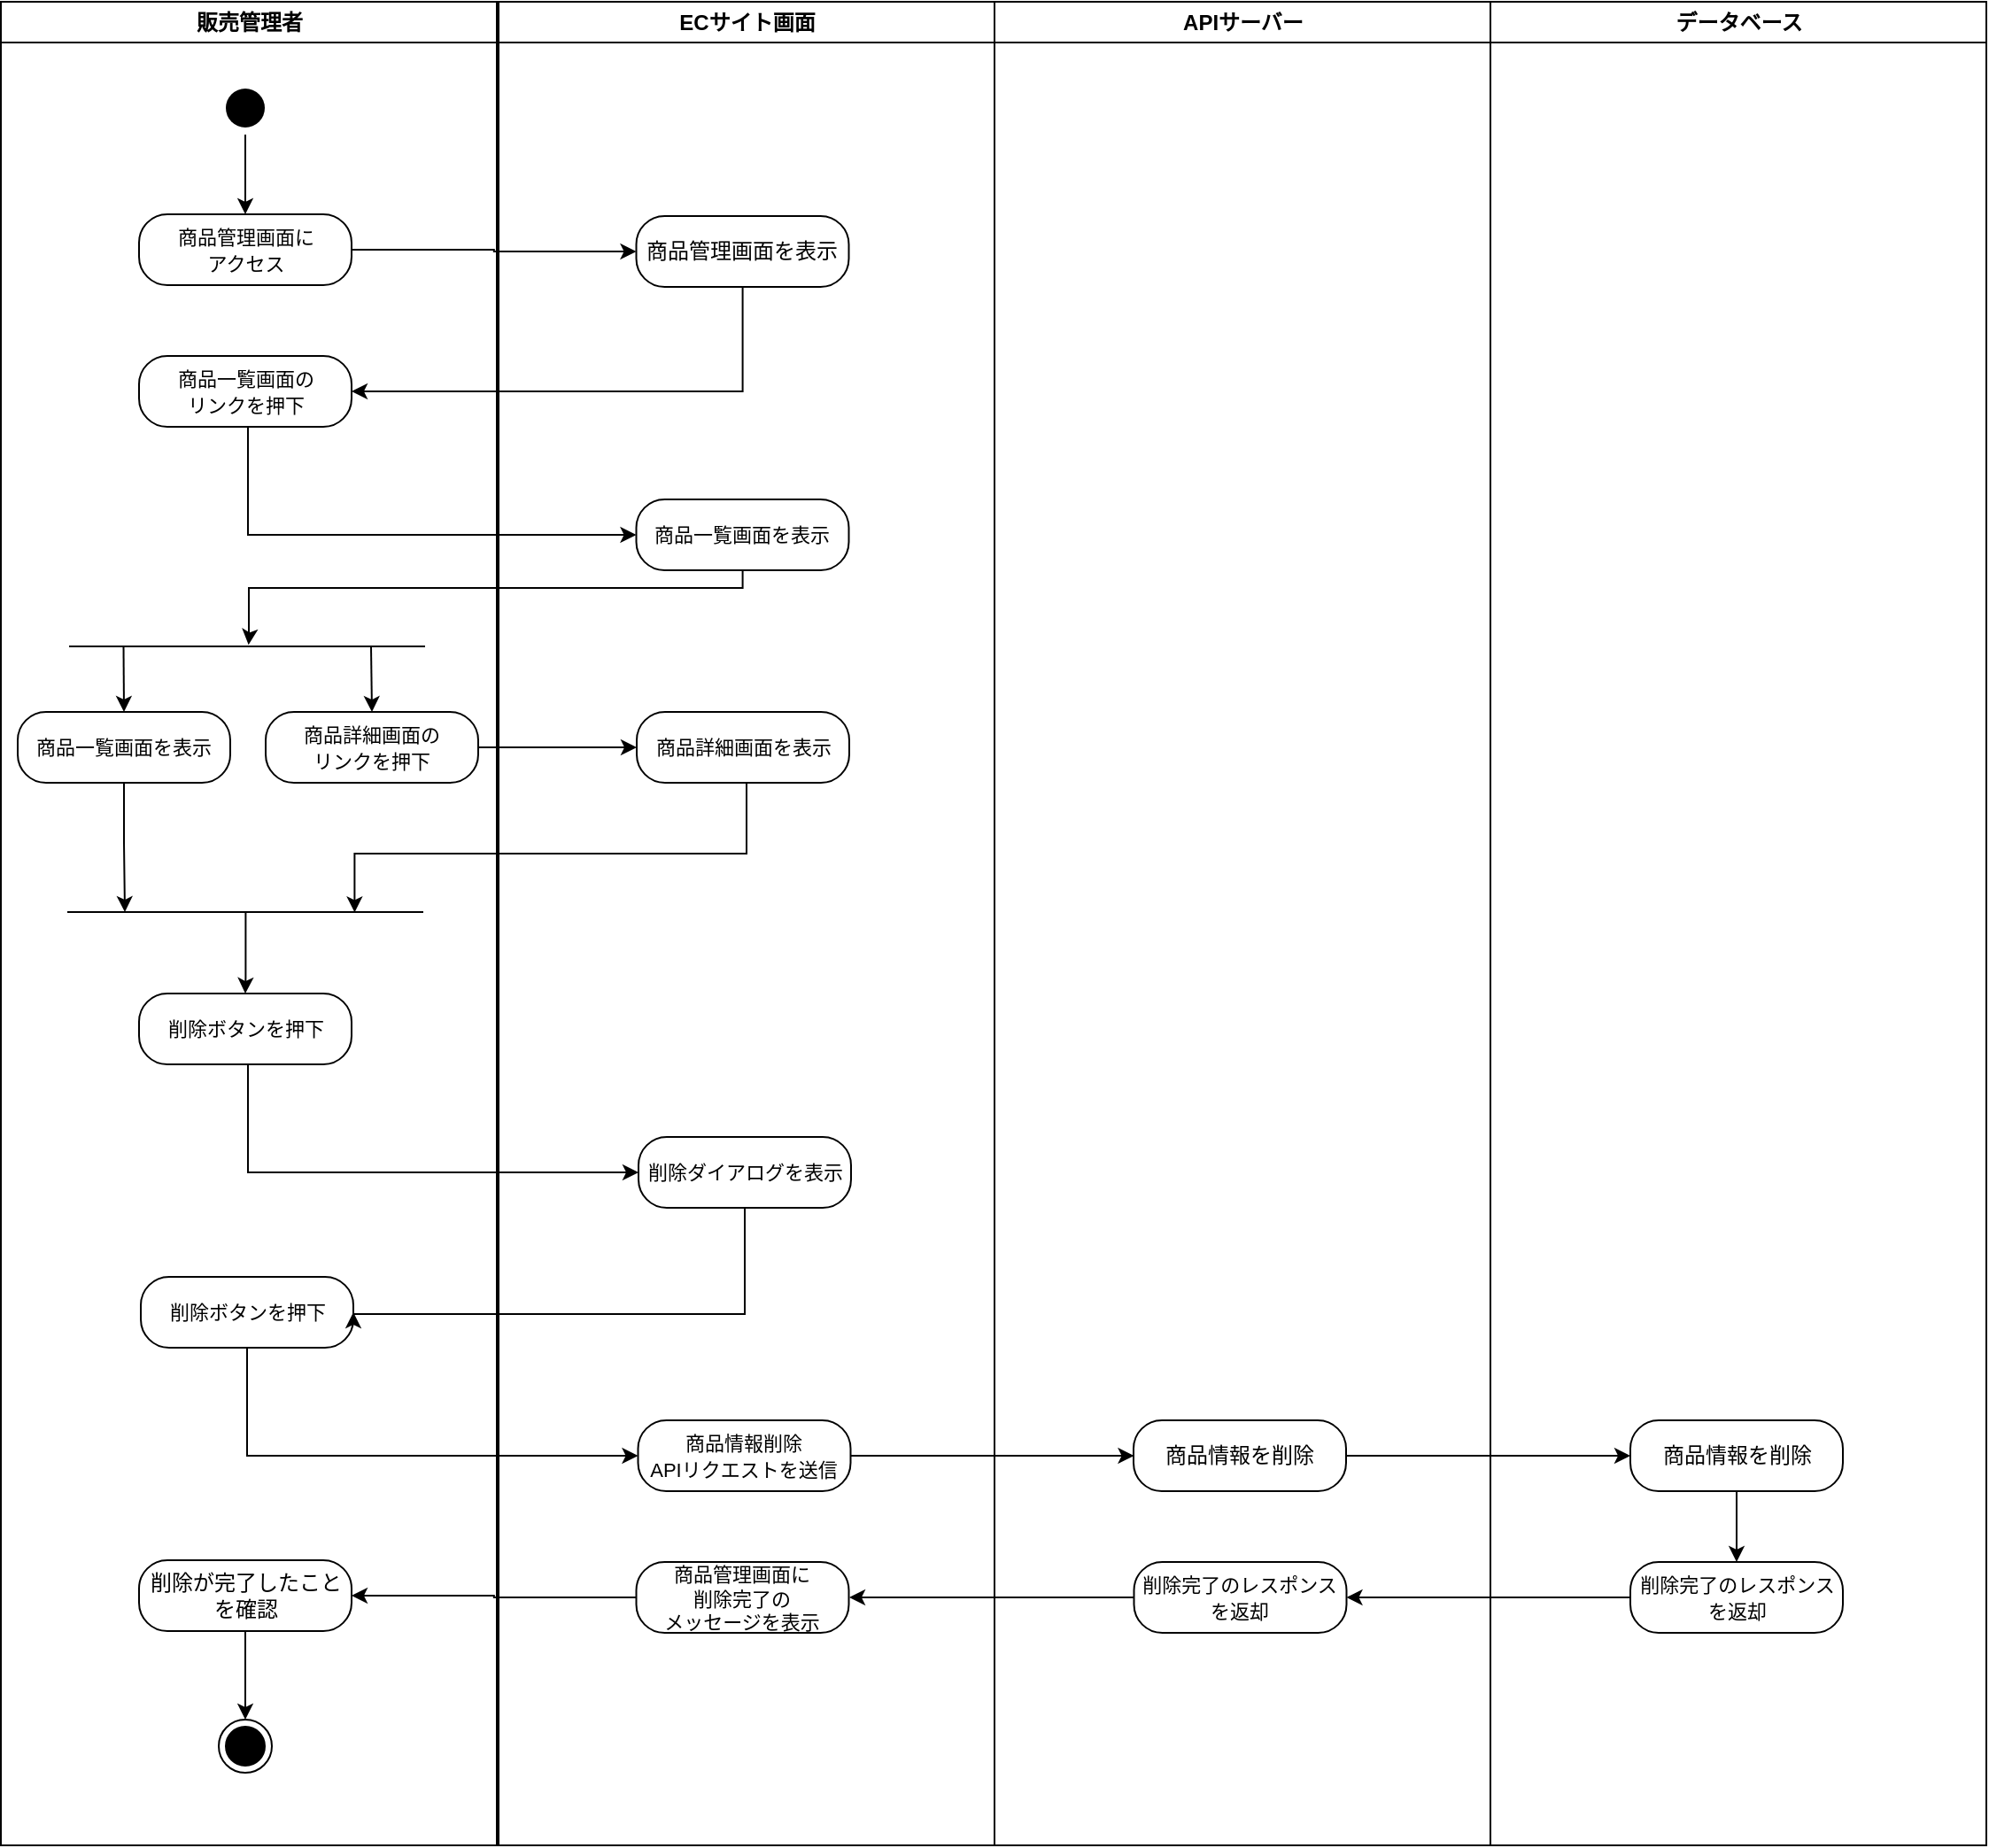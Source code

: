 <mxfile version="24.4.6" type="google">
  <diagram name="Page-1" id="e7e014a7-5840-1c2e-5031-d8a46d1fe8dd">
    <mxGraphModel grid="0" page="0" gridSize="10" guides="1" tooltips="1" connect="1" arrows="1" fold="1" pageScale="1" pageWidth="1169" pageHeight="826" background="none" math="0" shadow="0">
      <root>
        <mxCell id="0" />
        <mxCell id="1" parent="0" />
        <mxCell id="2" value="販売管理者" style="swimlane;whiteSpace=wrap" vertex="1" parent="1">
          <mxGeometry x="160.5" y="39" width="280" height="1041" as="geometry" />
        </mxCell>
        <mxCell id="jm9fpF-__gH5ew6w-gA--67" style="edgeStyle=orthogonalEdgeStyle;rounded=0;orthogonalLoop=1;jettySize=auto;html=1;entryX=0.5;entryY=0;entryDx=0;entryDy=0;" edge="1" parent="2" source="5" target="jm9fpF-__gH5ew6w-gA--20">
          <mxGeometry relative="1" as="geometry" />
        </mxCell>
        <mxCell id="5" value="" style="ellipse;shape=startState;fillColor=#000000;strokeColor=none;" vertex="1" parent="2">
          <mxGeometry x="123" y="45" width="30" height="30" as="geometry" />
        </mxCell>
        <mxCell id="jm9fpF-__gH5ew6w-gA--20" value="&lt;font style=&quot;font-size: 11px;&quot;&gt;商品管理画面に&lt;/font&gt;&lt;div&gt;&lt;font style=&quot;font-size: 11px;&quot;&gt;アクセス&lt;/font&gt;&lt;/div&gt;" style="rounded=1;whiteSpace=wrap;html=1;arcSize=40;" vertex="1" parent="2">
          <mxGeometry x="78" y="120" width="120" height="40" as="geometry" />
        </mxCell>
        <mxCell id="jm9fpF-__gH5ew6w-gA--23" value="&lt;span style=&quot;font-size: 11px;&quot;&gt;商品一覧画面の&lt;/span&gt;&lt;div&gt;&lt;span style=&quot;font-size: 11px;&quot;&gt;リンクを押下&lt;/span&gt;&lt;/div&gt;" style="rounded=1;whiteSpace=wrap;html=1;arcSize=40;" vertex="1" parent="2">
          <mxGeometry x="78" y="200" width="120" height="40" as="geometry" />
        </mxCell>
        <mxCell id="jm9fpF-__gH5ew6w-gA--28" value="&lt;span style=&quot;font-size: 11px;&quot;&gt;削除ボタンを押下&lt;/span&gt;" style="rounded=1;whiteSpace=wrap;html=1;arcSize=40;" vertex="1" parent="2">
          <mxGeometry x="78" y="560" width="120" height="40" as="geometry" />
        </mxCell>
        <mxCell id="jm9fpF-__gH5ew6w-gA--69" style="edgeStyle=orthogonalEdgeStyle;rounded=0;orthogonalLoop=1;jettySize=auto;html=1;entryX=0.5;entryY=0;entryDx=0;entryDy=0;" edge="1" parent="2" source="jm9fpF-__gH5ew6w-gA--65" target="jm9fpF-__gH5ew6w-gA--68">
          <mxGeometry relative="1" as="geometry" />
        </mxCell>
        <mxCell id="jm9fpF-__gH5ew6w-gA--65" value="削除が完了したことを確認" style="rounded=1;whiteSpace=wrap;html=1;arcSize=40;" vertex="1" parent="2">
          <mxGeometry x="78" y="880" width="120" height="40" as="geometry" />
        </mxCell>
        <mxCell id="jm9fpF-__gH5ew6w-gA--68" value="" style="ellipse;html=1;shape=endState;fillColor=#000000;strokeColor=default;" vertex="1" parent="2">
          <mxGeometry x="123" y="970" width="30" height="30" as="geometry" />
        </mxCell>
        <mxCell id="5-VuOnmddn5Kc5zJFQEK-8" value="&lt;span style=&quot;font-size: 11px;&quot;&gt;削除ボタンを押下&lt;/span&gt;" style="rounded=1;whiteSpace=wrap;html=1;arcSize=40;" vertex="1" parent="2">
          <mxGeometry x="79" y="720" width="120" height="40" as="geometry" />
        </mxCell>
        <mxCell id="5-VuOnmddn5Kc5zJFQEK-13" value="" style="line;strokeWidth=1;fillColor=none;align=left;verticalAlign=middle;spacingTop=-1;spacingLeft=3;spacingRight=3;rotatable=0;labelPosition=right;points=[];portConstraint=eastwest;strokeColor=inherit;fontStyle=0" vertex="1" parent="2">
          <mxGeometry x="38.5" y="360" width="201" height="8" as="geometry" />
        </mxCell>
        <mxCell id="5-VuOnmddn5Kc5zJFQEK-16" value="&lt;span style=&quot;font-size: 11px;&quot;&gt;商品詳細画面の&lt;/span&gt;&lt;div&gt;&lt;span style=&quot;font-size: 11px;&quot;&gt;リンクを押下&lt;/span&gt;&lt;/div&gt;" style="rounded=1;whiteSpace=wrap;html=1;arcSize=40;" vertex="1" parent="2">
          <mxGeometry x="149.5" y="401" width="120" height="40" as="geometry" />
        </mxCell>
        <mxCell id="5-VuOnmddn5Kc5zJFQEK-38" style="edgeStyle=orthogonalEdgeStyle;rounded=0;orthogonalLoop=1;jettySize=auto;html=1;entryX=0.159;entryY=0.498;entryDx=0;entryDy=0;entryPerimeter=0;" edge="1" parent="2" source="5-VuOnmddn5Kc5zJFQEK-33" target="5-VuOnmddn5Kc5zJFQEK-35">
          <mxGeometry relative="1" as="geometry">
            <mxPoint x="69.5" y="500" as="targetPoint" />
            <Array as="points">
              <mxPoint x="70" y="475" />
              <mxPoint x="70" y="475" />
              <mxPoint x="70" y="514" />
            </Array>
          </mxGeometry>
        </mxCell>
        <mxCell id="5-VuOnmddn5Kc5zJFQEK-33" value="&lt;span style=&quot;font-size: 11px;&quot;&gt;商品一覧画面を表示&lt;/span&gt;" style="rounded=1;whiteSpace=wrap;html=1;arcSize=40;" vertex="1" parent="2">
          <mxGeometry x="9.5" y="401" width="120" height="40" as="geometry" />
        </mxCell>
        <mxCell id="5-VuOnmddn5Kc5zJFQEK-35" value="" style="line;strokeWidth=1;fillColor=none;align=left;verticalAlign=middle;spacingTop=-1;spacingLeft=3;spacingRight=3;rotatable=0;labelPosition=right;points=[];portConstraint=eastwest;strokeColor=inherit;fontStyle=0" vertex="1" parent="2">
          <mxGeometry x="37.5" y="510" width="201" height="8" as="geometry" />
        </mxCell>
        <mxCell id="5-VuOnmddn5Kc5zJFQEK-39" style="edgeStyle=orthogonalEdgeStyle;rounded=0;orthogonalLoop=1;jettySize=auto;html=1;entryX=0.5;entryY=0;entryDx=0;entryDy=0;exitX=0.501;exitY=0.485;exitDx=0;exitDy=0;exitPerimeter=0;" edge="1" parent="2" source="5-VuOnmddn5Kc5zJFQEK-35" target="jm9fpF-__gH5ew6w-gA--28">
          <mxGeometry relative="1" as="geometry">
            <mxPoint x="109.5" y="551" as="targetPoint" />
            <mxPoint x="138.5" y="520" as="sourcePoint" />
            <Array as="points">
              <mxPoint x="138" y="551" />
              <mxPoint x="138" y="551" />
            </Array>
          </mxGeometry>
        </mxCell>
        <mxCell id="5-VuOnmddn5Kc5zJFQEK-42" value="" style="endArrow=classic;html=1;rounded=0;entryX=0.5;entryY=0;entryDx=0;entryDy=0;exitX=0.153;exitY=0.495;exitDx=0;exitDy=0;exitPerimeter=0;" edge="1" parent="2" source="5-VuOnmddn5Kc5zJFQEK-13" target="5-VuOnmddn5Kc5zJFQEK-33">
          <mxGeometry width="50" height="50" relative="1" as="geometry">
            <mxPoint x="69.4" y="368" as="sourcePoint" />
            <mxPoint x="69.4" y="388" as="targetPoint" />
          </mxGeometry>
        </mxCell>
        <mxCell id="5-VuOnmddn5Kc5zJFQEK-43" value="" style="endArrow=classic;html=1;rounded=0;entryX=0.5;entryY=0;entryDx=0;entryDy=0;exitX=0.153;exitY=0.495;exitDx=0;exitDy=0;exitPerimeter=0;" edge="1" parent="2" target="5-VuOnmddn5Kc5zJFQEK-16">
          <mxGeometry width="50" height="50" relative="1" as="geometry">
            <mxPoint x="209" y="364" as="sourcePoint" />
            <mxPoint x="210" y="401" as="targetPoint" />
          </mxGeometry>
        </mxCell>
        <mxCell id="3" value="ECサイト画面" style="swimlane;whiteSpace=wrap;startSize=23;" vertex="1" parent="1">
          <mxGeometry x="441.5" y="39" width="280" height="1041" as="geometry" />
        </mxCell>
        <mxCell id="jm9fpF-__gH5ew6w-gA--21" value="商品管理画面を表示" style="rounded=1;whiteSpace=wrap;html=1;arcSize=40;" vertex="1" parent="3">
          <mxGeometry x="77.75" y="121" width="120" height="40" as="geometry" />
        </mxCell>
        <mxCell id="jm9fpF-__gH5ew6w-gA--26" value="&lt;span style=&quot;font-size: 11px;&quot;&gt;商品一覧画面を表示&lt;/span&gt;" style="rounded=1;whiteSpace=wrap;html=1;arcSize=40;" vertex="1" parent="3">
          <mxGeometry x="77.75" y="281" width="120" height="40" as="geometry" />
        </mxCell>
        <mxCell id="jm9fpF-__gH5ew6w-gA--64" value="&lt;font style=&quot;font-size: 11px;&quot;&gt;商品管理画面に&lt;/font&gt;&lt;div style=&quot;font-size: 11px;&quot;&gt;&lt;font style=&quot;font-size: 11px;&quot;&gt;削除完了の&lt;/font&gt;&lt;/div&gt;&lt;div style=&quot;font-size: 11px;&quot;&gt;&lt;font style=&quot;font-size: 11px;&quot;&gt;メッセージを表示&lt;/font&gt;&lt;/div&gt;" style="rounded=1;whiteSpace=wrap;html=1;arcSize=40;" vertex="1" parent="3">
          <mxGeometry x="77.75" y="881" width="120" height="40" as="geometry" />
        </mxCell>
        <mxCell id="5-VuOnmddn5Kc5zJFQEK-6" value="&lt;span style=&quot;font-size: 11px;&quot;&gt;削除ダイアログを表示&lt;/span&gt;" style="rounded=1;whiteSpace=wrap;html=1;arcSize=40;" vertex="1" parent="3">
          <mxGeometry x="79" y="641" width="120" height="40" as="geometry" />
        </mxCell>
        <mxCell id="5-VuOnmddn5Kc5zJFQEK-34" value="&lt;span style=&quot;font-size: 11px;&quot;&gt;商品詳細画面を表示&lt;/span&gt;" style="rounded=1;whiteSpace=wrap;html=1;arcSize=40;" vertex="1" parent="3">
          <mxGeometry x="78" y="401" width="120" height="40" as="geometry" />
        </mxCell>
        <mxCell id="A3Edsd41Y0O4viAVBODO-5" value="&lt;div&gt;&lt;span style=&quot;font-size: 11px;&quot;&gt;商品情報削除&lt;/span&gt;&lt;/div&gt;&lt;span style=&quot;font-size: 11px;&quot;&gt;APIリクエストを送信&lt;/span&gt;" style="rounded=1;whiteSpace=wrap;html=1;arcSize=40;" vertex="1" parent="3">
          <mxGeometry x="78.75" y="801" width="120" height="40" as="geometry" />
        </mxCell>
        <mxCell id="jm9fpF-__gH5ew6w-gA--10" value="APIサーバー" style="swimlane;whiteSpace=wrap;startSize=23;" vertex="1" parent="1">
          <mxGeometry x="721.5" y="39" width="280" height="1041" as="geometry" />
        </mxCell>
        <mxCell id="jm9fpF-__gH5ew6w-gA--59" value="&lt;span style=&quot;font-size: 11px;&quot;&gt;削除完了のレスポンス&lt;/span&gt;&lt;div&gt;&lt;span style=&quot;font-size: 11px;&quot;&gt;を返却&lt;/span&gt;&lt;/div&gt;" style="rounded=1;whiteSpace=wrap;html=1;arcSize=40;" vertex="1" parent="jm9fpF-__gH5ew6w-gA--10">
          <mxGeometry x="78.75" y="881" width="120" height="40" as="geometry" />
        </mxCell>
        <mxCell id="SA3Ni9Gs7zxO4Z6qTZHE-5" value="&lt;font style=&quot;font-size: 12px;&quot;&gt;商品情報を削除&lt;/font&gt;" style="rounded=1;whiteSpace=wrap;html=1;arcSize=40;" vertex="1" parent="jm9fpF-__gH5ew6w-gA--10">
          <mxGeometry x="78.5" y="801" width="120" height="40" as="geometry" />
        </mxCell>
        <mxCell id="jm9fpF-__gH5ew6w-gA--15" value="データベース" style="swimlane;whiteSpace=wrap;startSize=23;" vertex="1" parent="1">
          <mxGeometry x="1001.5" y="39" width="280" height="1041" as="geometry" />
        </mxCell>
        <mxCell id="A3Edsd41Y0O4viAVBODO-9" style="edgeStyle=orthogonalEdgeStyle;rounded=0;orthogonalLoop=1;jettySize=auto;html=1;entryX=0.5;entryY=0;entryDx=0;entryDy=0;" edge="1" parent="jm9fpF-__gH5ew6w-gA--15" source="jm9fpF-__gH5ew6w-gA--19" target="A3Edsd41Y0O4viAVBODO-8">
          <mxGeometry relative="1" as="geometry" />
        </mxCell>
        <mxCell id="jm9fpF-__gH5ew6w-gA--19" value="&lt;font style=&quot;font-size: 12px;&quot;&gt;商品情報を削除&lt;/font&gt;" style="rounded=1;whiteSpace=wrap;html=1;arcSize=40;" vertex="1" parent="jm9fpF-__gH5ew6w-gA--15">
          <mxGeometry x="79" y="801" width="120" height="40" as="geometry" />
        </mxCell>
        <mxCell id="A3Edsd41Y0O4viAVBODO-8" value="&lt;span style=&quot;font-size: 11px;&quot;&gt;削除完了のレスポンス&lt;/span&gt;&lt;div&gt;&lt;span style=&quot;font-size: 11px;&quot;&gt;を返却&lt;/span&gt;&lt;/div&gt;" style="rounded=1;whiteSpace=wrap;html=1;arcSize=40;" vertex="1" parent="jm9fpF-__gH5ew6w-gA--15">
          <mxGeometry x="79" y="881" width="120" height="40" as="geometry" />
        </mxCell>
        <mxCell id="jm9fpF-__gH5ew6w-gA--24" style="edgeStyle=orthogonalEdgeStyle;rounded=0;orthogonalLoop=1;jettySize=auto;html=1;entryX=0;entryY=0.5;entryDx=0;entryDy=0;" edge="1" parent="1" source="jm9fpF-__gH5ew6w-gA--20" target="jm9fpF-__gH5ew6w-gA--21">
          <mxGeometry relative="1" as="geometry" />
        </mxCell>
        <mxCell id="jm9fpF-__gH5ew6w-gA--27" style="edgeStyle=orthogonalEdgeStyle;rounded=0;orthogonalLoop=1;jettySize=auto;html=1;entryX=0;entryY=0.5;entryDx=0;entryDy=0;" edge="1" parent="1" source="jm9fpF-__gH5ew6w-gA--23" target="jm9fpF-__gH5ew6w-gA--26">
          <mxGeometry relative="1" as="geometry">
            <Array as="points">
              <mxPoint x="300" y="340" />
            </Array>
          </mxGeometry>
        </mxCell>
        <mxCell id="jm9fpF-__gH5ew6w-gA--62" style="edgeStyle=orthogonalEdgeStyle;rounded=0;orthogonalLoop=1;jettySize=auto;html=1;entryX=1;entryY=0.5;entryDx=0;entryDy=0;" edge="1" parent="1" source="jm9fpF-__gH5ew6w-gA--59">
          <mxGeometry relative="1" as="geometry">
            <mxPoint x="639.5" y="940" as="targetPoint" />
          </mxGeometry>
        </mxCell>
        <mxCell id="jm9fpF-__gH5ew6w-gA--66" style="edgeStyle=orthogonalEdgeStyle;rounded=0;orthogonalLoop=1;jettySize=auto;html=1;entryX=1;entryY=0.5;entryDx=0;entryDy=0;" edge="1" parent="1" source="jm9fpF-__gH5ew6w-gA--64" target="jm9fpF-__gH5ew6w-gA--65">
          <mxGeometry relative="1" as="geometry" />
        </mxCell>
        <mxCell id="5-VuOnmddn5Kc5zJFQEK-7" style="edgeStyle=orthogonalEdgeStyle;rounded=0;orthogonalLoop=1;jettySize=auto;html=1;entryX=0;entryY=0.5;entryDx=0;entryDy=0;" edge="1" parent="1" source="jm9fpF-__gH5ew6w-gA--28" target="5-VuOnmddn5Kc5zJFQEK-6">
          <mxGeometry relative="1" as="geometry">
            <Array as="points">
              <mxPoint x="300" y="700" />
            </Array>
          </mxGeometry>
        </mxCell>
        <mxCell id="5-VuOnmddn5Kc5zJFQEK-10" style="edgeStyle=orthogonalEdgeStyle;rounded=0;orthogonalLoop=1;jettySize=auto;html=1;entryX=1;entryY=0.5;entryDx=0;entryDy=0;" edge="1" parent="1" source="5-VuOnmddn5Kc5zJFQEK-6" target="5-VuOnmddn5Kc5zJFQEK-8">
          <mxGeometry relative="1" as="geometry">
            <Array as="points">
              <mxPoint x="580" y="780" />
            </Array>
          </mxGeometry>
        </mxCell>
        <mxCell id="5-VuOnmddn5Kc5zJFQEK-15" style="edgeStyle=orthogonalEdgeStyle;rounded=0;orthogonalLoop=1;jettySize=auto;html=1;entryX=0.504;entryY=0.388;entryDx=0;entryDy=0;entryPerimeter=0;" edge="1" parent="1" source="jm9fpF-__gH5ew6w-gA--26" target="5-VuOnmddn5Kc5zJFQEK-13">
          <mxGeometry relative="1" as="geometry">
            <mxPoint x="300" y="400" as="targetPoint" />
            <Array as="points">
              <mxPoint x="579.5" y="370" />
              <mxPoint x="300.5" y="370" />
              <mxPoint x="300.5" y="400" />
              <mxPoint x="300.5" y="400" />
            </Array>
          </mxGeometry>
        </mxCell>
        <mxCell id="5-VuOnmddn5Kc5zJFQEK-36" style="edgeStyle=orthogonalEdgeStyle;rounded=0;orthogonalLoop=1;jettySize=auto;html=1;entryX=0;entryY=0.5;entryDx=0;entryDy=0;" edge="1" parent="1" source="5-VuOnmddn5Kc5zJFQEK-16" target="5-VuOnmddn5Kc5zJFQEK-34">
          <mxGeometry relative="1" as="geometry" />
        </mxCell>
        <mxCell id="5-VuOnmddn5Kc5zJFQEK-37" style="edgeStyle=orthogonalEdgeStyle;rounded=0;orthogonalLoop=1;jettySize=auto;html=1;entryX=0.807;entryY=0.525;entryDx=0;entryDy=0;entryPerimeter=0;" edge="1" parent="1" source="5-VuOnmddn5Kc5zJFQEK-34" target="5-VuOnmddn5Kc5zJFQEK-35">
          <mxGeometry relative="1" as="geometry">
            <mxPoint x="360" y="540" as="targetPoint" />
            <Array as="points">
              <mxPoint x="581.5" y="520" />
              <mxPoint x="360.5" y="520" />
            </Array>
          </mxGeometry>
        </mxCell>
        <mxCell id="5-VuOnmddn5Kc5zJFQEK-40" style="edgeStyle=orthogonalEdgeStyle;rounded=0;orthogonalLoop=1;jettySize=auto;html=1;entryX=1;entryY=0.5;entryDx=0;entryDy=0;" edge="1" parent="1" source="jm9fpF-__gH5ew6w-gA--21" target="jm9fpF-__gH5ew6w-gA--23">
          <mxGeometry relative="1" as="geometry">
            <Array as="points">
              <mxPoint x="579" y="259" />
            </Array>
          </mxGeometry>
        </mxCell>
        <mxCell id="A3Edsd41Y0O4viAVBODO-6" style="edgeStyle=orthogonalEdgeStyle;rounded=0;orthogonalLoop=1;jettySize=auto;html=1;entryX=0;entryY=0.5;entryDx=0;entryDy=0;" edge="1" parent="1" source="5-VuOnmddn5Kc5zJFQEK-8" target="A3Edsd41Y0O4viAVBODO-5">
          <mxGeometry relative="1" as="geometry">
            <Array as="points">
              <mxPoint x="300" y="860" />
            </Array>
          </mxGeometry>
        </mxCell>
        <mxCell id="A3Edsd41Y0O4viAVBODO-7" style="edgeStyle=orthogonalEdgeStyle;rounded=0;orthogonalLoop=1;jettySize=auto;html=1;entryX=0;entryY=0.5;entryDx=0;entryDy=0;" edge="1" parent="1" source="A3Edsd41Y0O4viAVBODO-5">
          <mxGeometry relative="1" as="geometry">
            <mxPoint x="800.25" y="860" as="targetPoint" />
          </mxGeometry>
        </mxCell>
        <mxCell id="A3Edsd41Y0O4viAVBODO-10" style="edgeStyle=orthogonalEdgeStyle;rounded=0;orthogonalLoop=1;jettySize=auto;html=1;entryX=1;entryY=0.5;entryDx=0;entryDy=0;" edge="1" parent="1" source="A3Edsd41Y0O4viAVBODO-8" target="jm9fpF-__gH5ew6w-gA--59">
          <mxGeometry relative="1" as="geometry" />
        </mxCell>
        <mxCell id="SA3Ni9Gs7zxO4Z6qTZHE-6" style="edgeStyle=orthogonalEdgeStyle;rounded=0;orthogonalLoop=1;jettySize=auto;html=1;entryX=0;entryY=0.5;entryDx=0;entryDy=0;" edge="1" parent="1" source="SA3Ni9Gs7zxO4Z6qTZHE-5" target="jm9fpF-__gH5ew6w-gA--19">
          <mxGeometry relative="1" as="geometry" />
        </mxCell>
      </root>
    </mxGraphModel>
  </diagram>
</mxfile>
